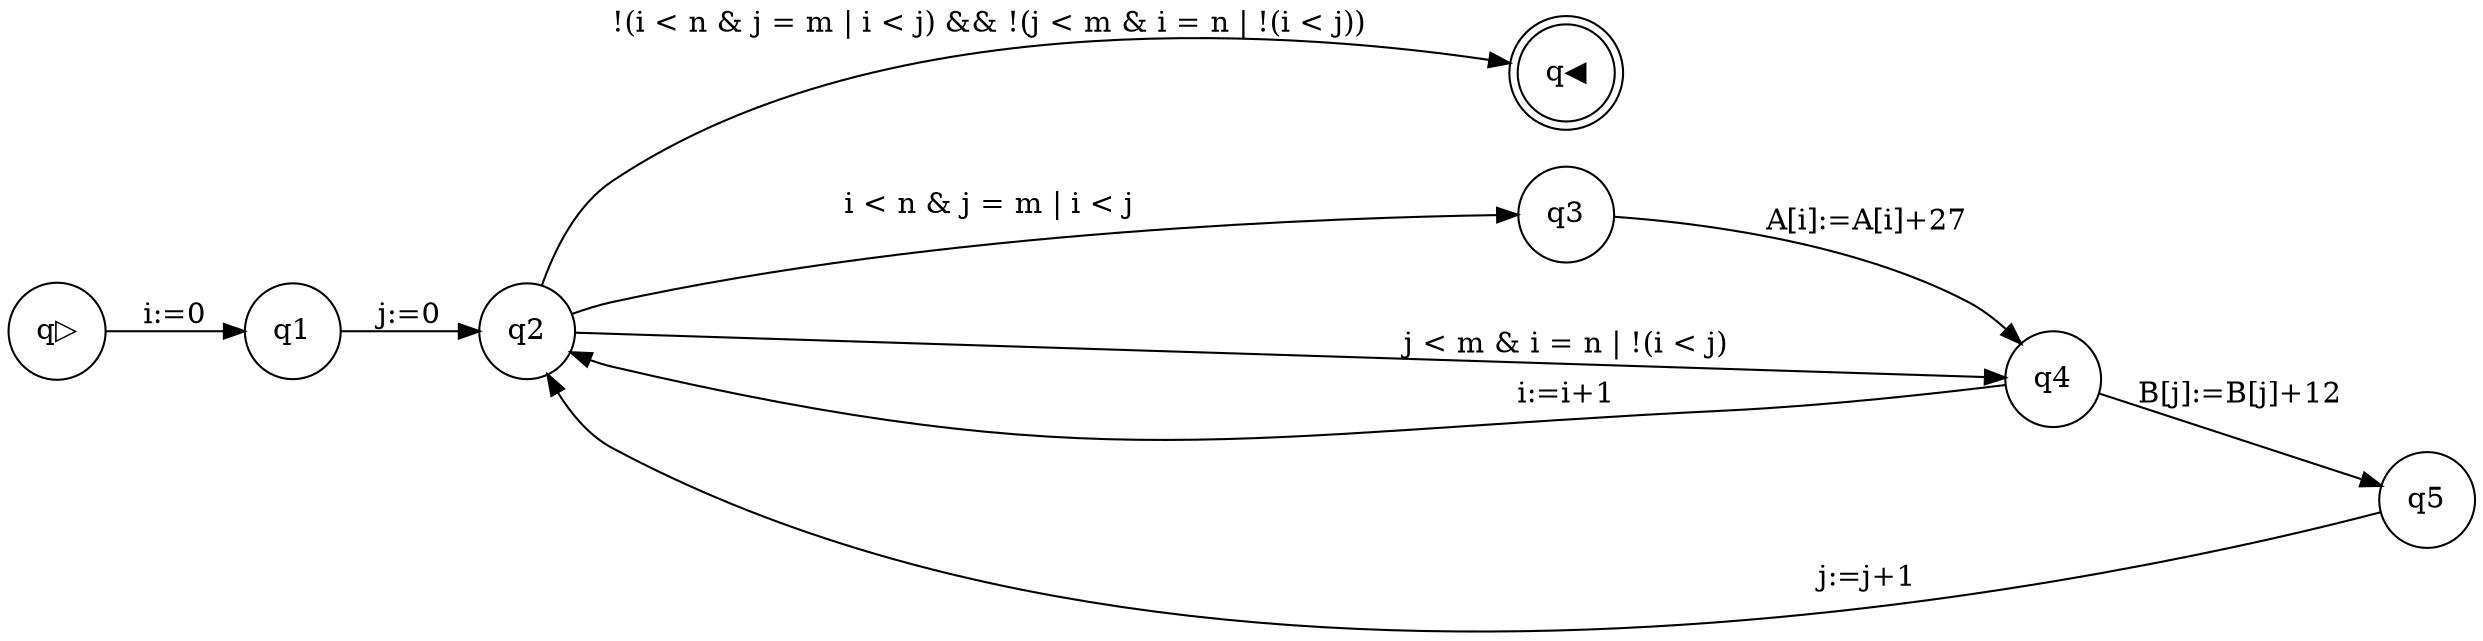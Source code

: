digraph program_graph {rankdir=LR;
node [shape = circle]; q▷;
node [shape = doublecircle]; q◀;
node [shape = circle]
q1 -> q2 [label = "j:=0"];
q2 -> q◀ [label = "!(i < n & j = m | i < j) && !(j < m & i = n | !(i < j))"];
q2 -> q3 [label = "i < n & j = m | i < j"];
q2 -> q4 [label = "j < m & i = n | !(i < j)"];
q3 -> q4 [label = "A[i]:=A[i]+27"];
q4 -> q5 [label = "B[j]:=B[j]+12"];
q4 -> q2 [label = "i:=i+1"];
q5 -> q2 [label = "j:=j+1"];
q▷ -> q1 [label = "i:=0"];
}